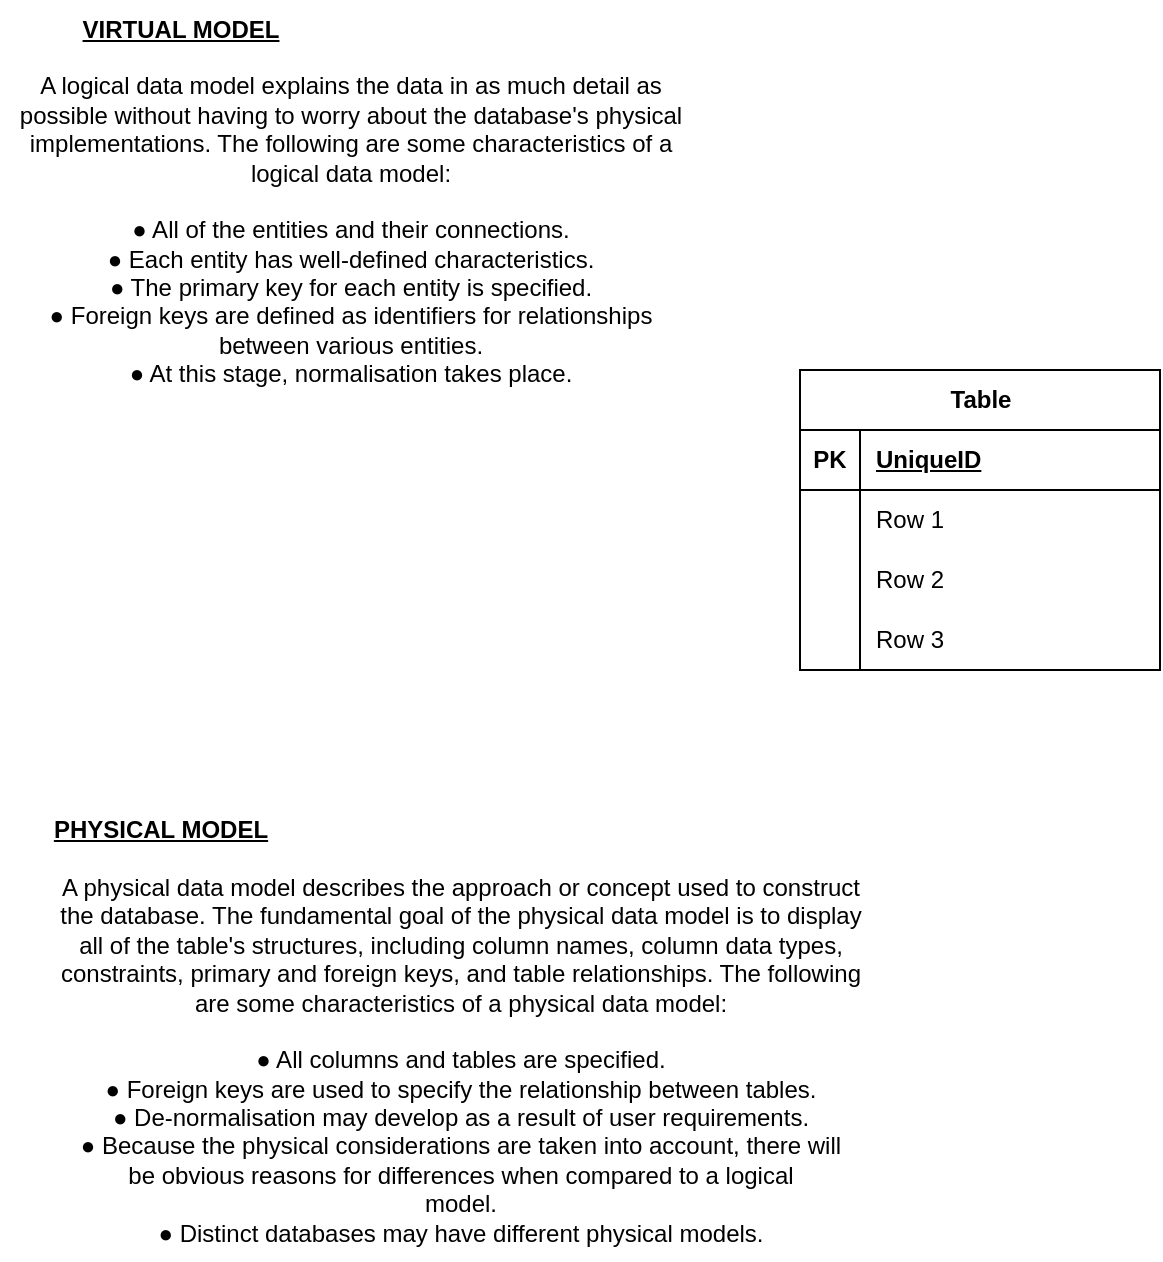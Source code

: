 <mxfile version="21.0.2" type="github">
  <diagram name="Page-1" id="9f46799a-70d6-7492-0946-bef42562c5a5">
    <mxGraphModel dx="954" dy="591" grid="1" gridSize="10" guides="1" tooltips="1" connect="1" arrows="1" fold="1" page="1" pageScale="1" pageWidth="1100" pageHeight="850" background="none" math="0" shadow="0">
      <root>
        <mxCell id="0" />
        <mxCell id="1" parent="0" />
        <mxCell id="Fz3hWTU8qWL8o5hhdhQv-1" value="Table" style="shape=table;startSize=30;container=1;collapsible=1;childLayout=tableLayout;fixedRows=1;rowLines=0;fontStyle=1;align=center;resizeLast=1;html=1;" vertex="1" parent="1">
          <mxGeometry x="400" y="230" width="180" height="150" as="geometry" />
        </mxCell>
        <mxCell id="Fz3hWTU8qWL8o5hhdhQv-2" value="" style="shape=tableRow;horizontal=0;startSize=0;swimlaneHead=0;swimlaneBody=0;fillColor=none;collapsible=0;dropTarget=0;points=[[0,0.5],[1,0.5]];portConstraint=eastwest;top=0;left=0;right=0;bottom=1;" vertex="1" parent="Fz3hWTU8qWL8o5hhdhQv-1">
          <mxGeometry y="30" width="180" height="30" as="geometry" />
        </mxCell>
        <mxCell id="Fz3hWTU8qWL8o5hhdhQv-3" value="PK" style="shape=partialRectangle;connectable=0;fillColor=none;top=0;left=0;bottom=0;right=0;fontStyle=1;overflow=hidden;whiteSpace=wrap;html=1;" vertex="1" parent="Fz3hWTU8qWL8o5hhdhQv-2">
          <mxGeometry width="30" height="30" as="geometry">
            <mxRectangle width="30" height="30" as="alternateBounds" />
          </mxGeometry>
        </mxCell>
        <mxCell id="Fz3hWTU8qWL8o5hhdhQv-4" value="UniqueID" style="shape=partialRectangle;connectable=0;fillColor=none;top=0;left=0;bottom=0;right=0;align=left;spacingLeft=6;fontStyle=5;overflow=hidden;whiteSpace=wrap;html=1;" vertex="1" parent="Fz3hWTU8qWL8o5hhdhQv-2">
          <mxGeometry x="30" width="150" height="30" as="geometry">
            <mxRectangle width="150" height="30" as="alternateBounds" />
          </mxGeometry>
        </mxCell>
        <mxCell id="Fz3hWTU8qWL8o5hhdhQv-5" value="" style="shape=tableRow;horizontal=0;startSize=0;swimlaneHead=0;swimlaneBody=0;fillColor=none;collapsible=0;dropTarget=0;points=[[0,0.5],[1,0.5]];portConstraint=eastwest;top=0;left=0;right=0;bottom=0;" vertex="1" parent="Fz3hWTU8qWL8o5hhdhQv-1">
          <mxGeometry y="60" width="180" height="30" as="geometry" />
        </mxCell>
        <mxCell id="Fz3hWTU8qWL8o5hhdhQv-6" value="" style="shape=partialRectangle;connectable=0;fillColor=none;top=0;left=0;bottom=0;right=0;editable=1;overflow=hidden;whiteSpace=wrap;html=1;" vertex="1" parent="Fz3hWTU8qWL8o5hhdhQv-5">
          <mxGeometry width="30" height="30" as="geometry">
            <mxRectangle width="30" height="30" as="alternateBounds" />
          </mxGeometry>
        </mxCell>
        <mxCell id="Fz3hWTU8qWL8o5hhdhQv-7" value="Row 1" style="shape=partialRectangle;connectable=0;fillColor=none;top=0;left=0;bottom=0;right=0;align=left;spacingLeft=6;overflow=hidden;whiteSpace=wrap;html=1;" vertex="1" parent="Fz3hWTU8qWL8o5hhdhQv-5">
          <mxGeometry x="30" width="150" height="30" as="geometry">
            <mxRectangle width="150" height="30" as="alternateBounds" />
          </mxGeometry>
        </mxCell>
        <mxCell id="Fz3hWTU8qWL8o5hhdhQv-8" value="" style="shape=tableRow;horizontal=0;startSize=0;swimlaneHead=0;swimlaneBody=0;fillColor=none;collapsible=0;dropTarget=0;points=[[0,0.5],[1,0.5]];portConstraint=eastwest;top=0;left=0;right=0;bottom=0;" vertex="1" parent="Fz3hWTU8qWL8o5hhdhQv-1">
          <mxGeometry y="90" width="180" height="30" as="geometry" />
        </mxCell>
        <mxCell id="Fz3hWTU8qWL8o5hhdhQv-9" value="" style="shape=partialRectangle;connectable=0;fillColor=none;top=0;left=0;bottom=0;right=0;editable=1;overflow=hidden;whiteSpace=wrap;html=1;" vertex="1" parent="Fz3hWTU8qWL8o5hhdhQv-8">
          <mxGeometry width="30" height="30" as="geometry">
            <mxRectangle width="30" height="30" as="alternateBounds" />
          </mxGeometry>
        </mxCell>
        <mxCell id="Fz3hWTU8qWL8o5hhdhQv-10" value="Row 2" style="shape=partialRectangle;connectable=0;fillColor=none;top=0;left=0;bottom=0;right=0;align=left;spacingLeft=6;overflow=hidden;whiteSpace=wrap;html=1;" vertex="1" parent="Fz3hWTU8qWL8o5hhdhQv-8">
          <mxGeometry x="30" width="150" height="30" as="geometry">
            <mxRectangle width="150" height="30" as="alternateBounds" />
          </mxGeometry>
        </mxCell>
        <mxCell id="Fz3hWTU8qWL8o5hhdhQv-11" value="" style="shape=tableRow;horizontal=0;startSize=0;swimlaneHead=0;swimlaneBody=0;fillColor=none;collapsible=0;dropTarget=0;points=[[0,0.5],[1,0.5]];portConstraint=eastwest;top=0;left=0;right=0;bottom=0;" vertex="1" parent="Fz3hWTU8qWL8o5hhdhQv-1">
          <mxGeometry y="120" width="180" height="30" as="geometry" />
        </mxCell>
        <mxCell id="Fz3hWTU8qWL8o5hhdhQv-12" value="" style="shape=partialRectangle;connectable=0;fillColor=none;top=0;left=0;bottom=0;right=0;editable=1;overflow=hidden;whiteSpace=wrap;html=1;" vertex="1" parent="Fz3hWTU8qWL8o5hhdhQv-11">
          <mxGeometry width="30" height="30" as="geometry">
            <mxRectangle width="30" height="30" as="alternateBounds" />
          </mxGeometry>
        </mxCell>
        <mxCell id="Fz3hWTU8qWL8o5hhdhQv-13" value="Row 3" style="shape=partialRectangle;connectable=0;fillColor=none;top=0;left=0;bottom=0;right=0;align=left;spacingLeft=6;overflow=hidden;whiteSpace=wrap;html=1;" vertex="1" parent="Fz3hWTU8qWL8o5hhdhQv-11">
          <mxGeometry x="30" width="150" height="30" as="geometry">
            <mxRectangle width="150" height="30" as="alternateBounds" />
          </mxGeometry>
        </mxCell>
        <mxCell id="Fz3hWTU8qWL8o5hhdhQv-14" value="&lt;u&gt;&lt;b&gt;VIRTUAL MODEL&lt;/b&gt;&lt;/u&gt;" style="text;html=1;align=center;verticalAlign=middle;resizable=0;points=[];autosize=1;strokeColor=none;fillColor=none;" vertex="1" parent="1">
          <mxGeometry x="30" y="45" width="120" height="30" as="geometry" />
        </mxCell>
        <mxCell id="Fz3hWTU8qWL8o5hhdhQv-15" value="&lt;b&gt;&lt;u&gt;PHYSICAL MODEL&lt;/u&gt;&lt;/b&gt;" style="text;html=1;align=center;verticalAlign=middle;resizable=0;points=[];autosize=1;strokeColor=none;fillColor=none;" vertex="1" parent="1">
          <mxGeometry x="15" y="445" width="130" height="30" as="geometry" />
        </mxCell>
        <mxCell id="Fz3hWTU8qWL8o5hhdhQv-16" value="&lt;div&gt;A logical data model explains the data in as much detail as&lt;/div&gt;&lt;div&gt;possible without having to worry about the database&#39;s physical&lt;/div&gt;&lt;div&gt;implementations. The following are some characteristics of a&lt;/div&gt;&lt;div&gt;logical data model:&lt;/div&gt;&lt;div&gt;&lt;br&gt;&lt;/div&gt;&lt;div&gt;● All of the entities and their connections.&lt;/div&gt;&lt;div&gt;● Each entity has well-defined characteristics.&lt;/div&gt;&lt;div&gt;● The primary key for each entity is specified.&lt;/div&gt;&lt;div&gt;● Foreign keys are defined as identifiers for relationships&lt;/div&gt;&lt;div&gt;between various entities.&lt;/div&gt;&lt;div&gt;● At this stage, normalisation takes place.&lt;/div&gt;" style="text;html=1;align=center;verticalAlign=middle;resizable=0;points=[];autosize=1;strokeColor=none;fillColor=none;" vertex="1" parent="1">
          <mxGeometry y="75" width="350" height="170" as="geometry" />
        </mxCell>
        <mxCell id="Fz3hWTU8qWL8o5hhdhQv-17" value="&lt;div&gt;A physical data model describes the approach or concept used to construct&lt;/div&gt;&lt;div&gt;the database. The fundamental goal of the physical data model is to display&lt;/div&gt;&lt;div&gt;all of the table&#39;s structures, including column names, column data types,&lt;/div&gt;&lt;div&gt;constraints, primary and foreign keys, and table relationships. The following&lt;/div&gt;&lt;div&gt;are some characteristics of a physical data model:&lt;/div&gt;&lt;div&gt;&lt;br&gt;&lt;/div&gt;&lt;div&gt;● All columns and tables are specified.&lt;/div&gt;&lt;div&gt;● Foreign keys are used to specify the relationship between tables.&lt;/div&gt;&lt;div&gt;● De-normalisation may develop as a result of user requirements.&lt;/div&gt;&lt;div&gt;● Because the physical considerations are taken into account, there will&lt;/div&gt;&lt;div&gt;be obvious reasons for differences when compared to a logical&lt;/div&gt;&lt;div&gt;model.&lt;/div&gt;&lt;div&gt;● Distinct databases may have different physical models.&lt;/div&gt;" style="text;html=1;align=center;verticalAlign=middle;resizable=0;points=[];autosize=1;strokeColor=none;fillColor=none;" vertex="1" parent="1">
          <mxGeometry x="20" y="475" width="420" height="200" as="geometry" />
        </mxCell>
      </root>
    </mxGraphModel>
  </diagram>
</mxfile>
